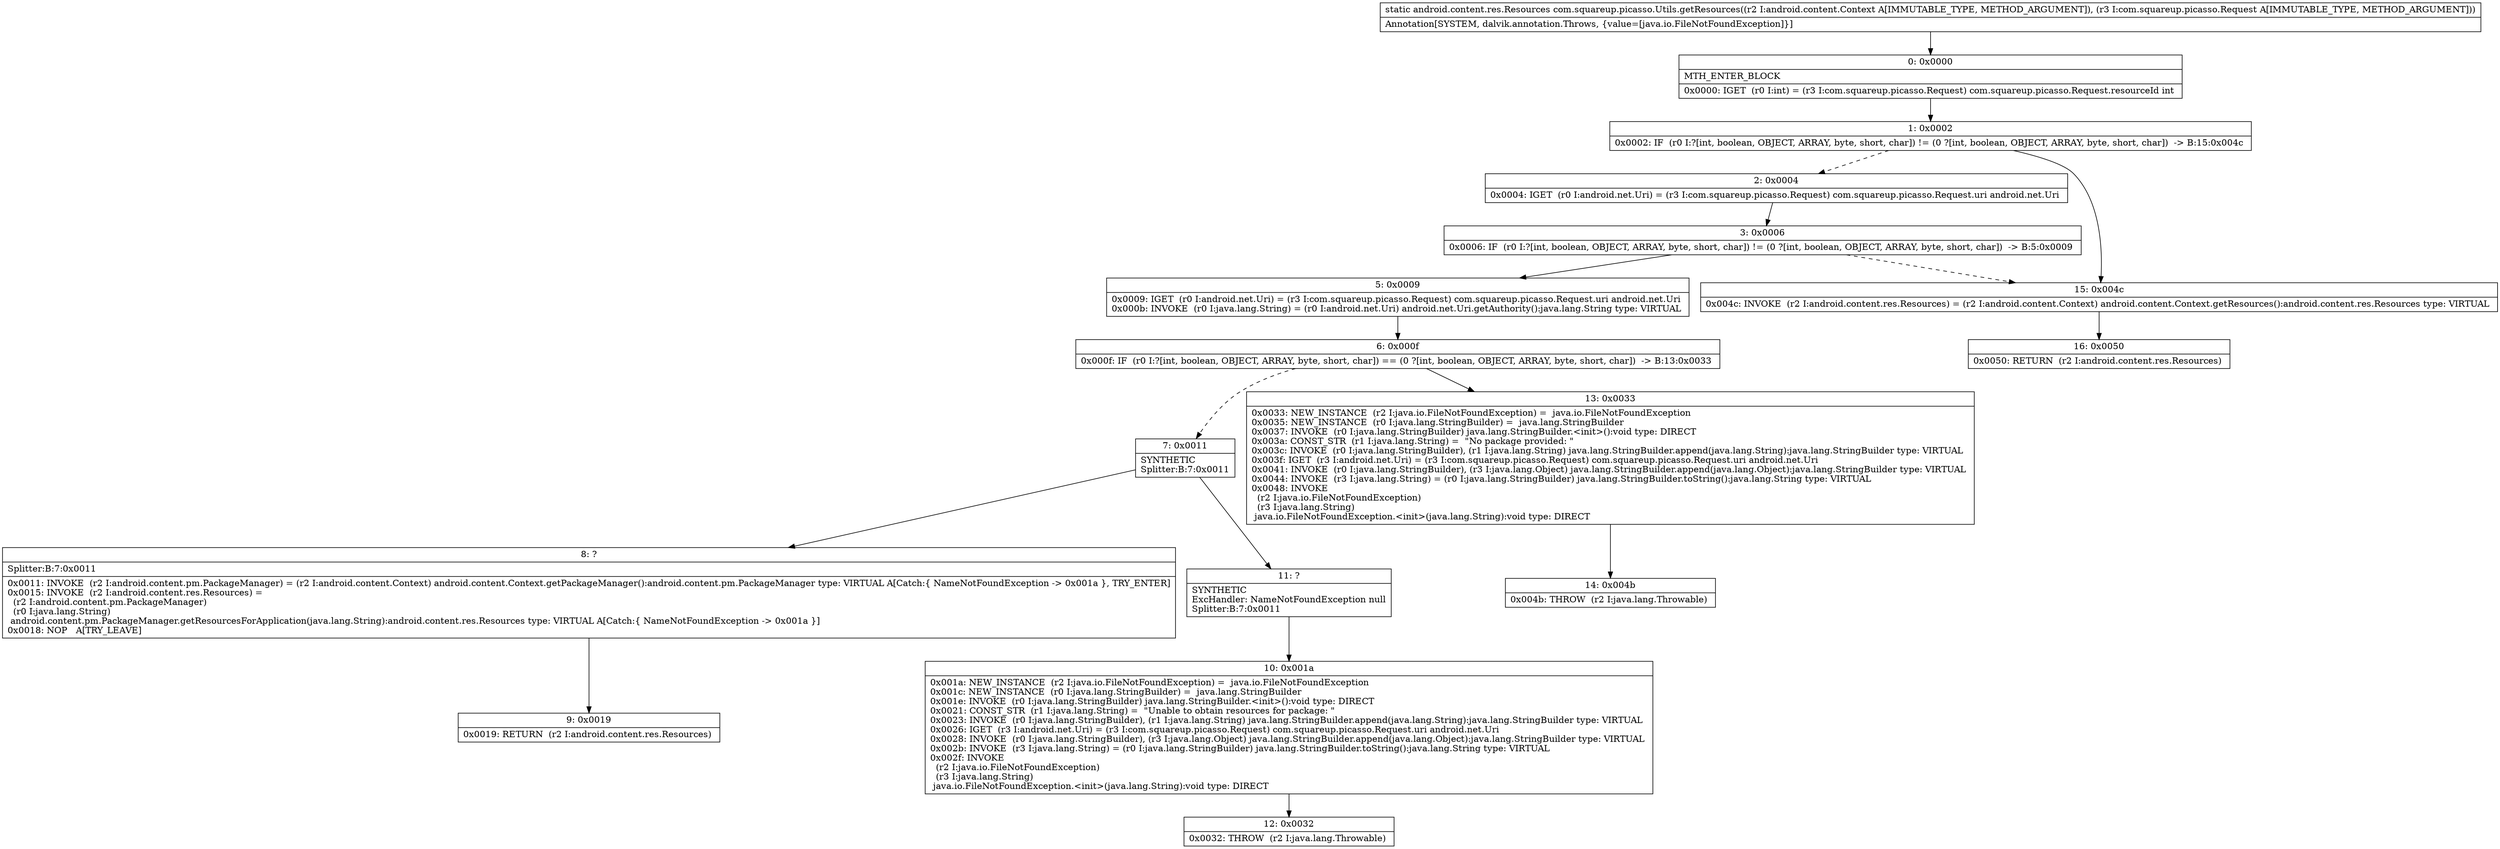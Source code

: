 digraph "CFG forcom.squareup.picasso.Utils.getResources(Landroid\/content\/Context;Lcom\/squareup\/picasso\/Request;)Landroid\/content\/res\/Resources;" {
Node_0 [shape=record,label="{0\:\ 0x0000|MTH_ENTER_BLOCK\l|0x0000: IGET  (r0 I:int) = (r3 I:com.squareup.picasso.Request) com.squareup.picasso.Request.resourceId int \l}"];
Node_1 [shape=record,label="{1\:\ 0x0002|0x0002: IF  (r0 I:?[int, boolean, OBJECT, ARRAY, byte, short, char]) != (0 ?[int, boolean, OBJECT, ARRAY, byte, short, char])  \-\> B:15:0x004c \l}"];
Node_2 [shape=record,label="{2\:\ 0x0004|0x0004: IGET  (r0 I:android.net.Uri) = (r3 I:com.squareup.picasso.Request) com.squareup.picasso.Request.uri android.net.Uri \l}"];
Node_3 [shape=record,label="{3\:\ 0x0006|0x0006: IF  (r0 I:?[int, boolean, OBJECT, ARRAY, byte, short, char]) != (0 ?[int, boolean, OBJECT, ARRAY, byte, short, char])  \-\> B:5:0x0009 \l}"];
Node_5 [shape=record,label="{5\:\ 0x0009|0x0009: IGET  (r0 I:android.net.Uri) = (r3 I:com.squareup.picasso.Request) com.squareup.picasso.Request.uri android.net.Uri \l0x000b: INVOKE  (r0 I:java.lang.String) = (r0 I:android.net.Uri) android.net.Uri.getAuthority():java.lang.String type: VIRTUAL \l}"];
Node_6 [shape=record,label="{6\:\ 0x000f|0x000f: IF  (r0 I:?[int, boolean, OBJECT, ARRAY, byte, short, char]) == (0 ?[int, boolean, OBJECT, ARRAY, byte, short, char])  \-\> B:13:0x0033 \l}"];
Node_7 [shape=record,label="{7\:\ 0x0011|SYNTHETIC\lSplitter:B:7:0x0011\l}"];
Node_8 [shape=record,label="{8\:\ ?|Splitter:B:7:0x0011\l|0x0011: INVOKE  (r2 I:android.content.pm.PackageManager) = (r2 I:android.content.Context) android.content.Context.getPackageManager():android.content.pm.PackageManager type: VIRTUAL A[Catch:\{ NameNotFoundException \-\> 0x001a \}, TRY_ENTER]\l0x0015: INVOKE  (r2 I:android.content.res.Resources) = \l  (r2 I:android.content.pm.PackageManager)\l  (r0 I:java.lang.String)\l android.content.pm.PackageManager.getResourcesForApplication(java.lang.String):android.content.res.Resources type: VIRTUAL A[Catch:\{ NameNotFoundException \-\> 0x001a \}]\l0x0018: NOP   A[TRY_LEAVE]\l}"];
Node_9 [shape=record,label="{9\:\ 0x0019|0x0019: RETURN  (r2 I:android.content.res.Resources) \l}"];
Node_10 [shape=record,label="{10\:\ 0x001a|0x001a: NEW_INSTANCE  (r2 I:java.io.FileNotFoundException) =  java.io.FileNotFoundException \l0x001c: NEW_INSTANCE  (r0 I:java.lang.StringBuilder) =  java.lang.StringBuilder \l0x001e: INVOKE  (r0 I:java.lang.StringBuilder) java.lang.StringBuilder.\<init\>():void type: DIRECT \l0x0021: CONST_STR  (r1 I:java.lang.String) =  \"Unable to obtain resources for package: \" \l0x0023: INVOKE  (r0 I:java.lang.StringBuilder), (r1 I:java.lang.String) java.lang.StringBuilder.append(java.lang.String):java.lang.StringBuilder type: VIRTUAL \l0x0026: IGET  (r3 I:android.net.Uri) = (r3 I:com.squareup.picasso.Request) com.squareup.picasso.Request.uri android.net.Uri \l0x0028: INVOKE  (r0 I:java.lang.StringBuilder), (r3 I:java.lang.Object) java.lang.StringBuilder.append(java.lang.Object):java.lang.StringBuilder type: VIRTUAL \l0x002b: INVOKE  (r3 I:java.lang.String) = (r0 I:java.lang.StringBuilder) java.lang.StringBuilder.toString():java.lang.String type: VIRTUAL \l0x002f: INVOKE  \l  (r2 I:java.io.FileNotFoundException)\l  (r3 I:java.lang.String)\l java.io.FileNotFoundException.\<init\>(java.lang.String):void type: DIRECT \l}"];
Node_11 [shape=record,label="{11\:\ ?|SYNTHETIC\lExcHandler: NameNotFoundException null\lSplitter:B:7:0x0011\l}"];
Node_12 [shape=record,label="{12\:\ 0x0032|0x0032: THROW  (r2 I:java.lang.Throwable) \l}"];
Node_13 [shape=record,label="{13\:\ 0x0033|0x0033: NEW_INSTANCE  (r2 I:java.io.FileNotFoundException) =  java.io.FileNotFoundException \l0x0035: NEW_INSTANCE  (r0 I:java.lang.StringBuilder) =  java.lang.StringBuilder \l0x0037: INVOKE  (r0 I:java.lang.StringBuilder) java.lang.StringBuilder.\<init\>():void type: DIRECT \l0x003a: CONST_STR  (r1 I:java.lang.String) =  \"No package provided: \" \l0x003c: INVOKE  (r0 I:java.lang.StringBuilder), (r1 I:java.lang.String) java.lang.StringBuilder.append(java.lang.String):java.lang.StringBuilder type: VIRTUAL \l0x003f: IGET  (r3 I:android.net.Uri) = (r3 I:com.squareup.picasso.Request) com.squareup.picasso.Request.uri android.net.Uri \l0x0041: INVOKE  (r0 I:java.lang.StringBuilder), (r3 I:java.lang.Object) java.lang.StringBuilder.append(java.lang.Object):java.lang.StringBuilder type: VIRTUAL \l0x0044: INVOKE  (r3 I:java.lang.String) = (r0 I:java.lang.StringBuilder) java.lang.StringBuilder.toString():java.lang.String type: VIRTUAL \l0x0048: INVOKE  \l  (r2 I:java.io.FileNotFoundException)\l  (r3 I:java.lang.String)\l java.io.FileNotFoundException.\<init\>(java.lang.String):void type: DIRECT \l}"];
Node_14 [shape=record,label="{14\:\ 0x004b|0x004b: THROW  (r2 I:java.lang.Throwable) \l}"];
Node_15 [shape=record,label="{15\:\ 0x004c|0x004c: INVOKE  (r2 I:android.content.res.Resources) = (r2 I:android.content.Context) android.content.Context.getResources():android.content.res.Resources type: VIRTUAL \l}"];
Node_16 [shape=record,label="{16\:\ 0x0050|0x0050: RETURN  (r2 I:android.content.res.Resources) \l}"];
MethodNode[shape=record,label="{static android.content.res.Resources com.squareup.picasso.Utils.getResources((r2 I:android.content.Context A[IMMUTABLE_TYPE, METHOD_ARGUMENT]), (r3 I:com.squareup.picasso.Request A[IMMUTABLE_TYPE, METHOD_ARGUMENT]))  | Annotation[SYSTEM, dalvik.annotation.Throws, \{value=[java.io.FileNotFoundException]\}]\l}"];
MethodNode -> Node_0;
Node_0 -> Node_1;
Node_1 -> Node_2[style=dashed];
Node_1 -> Node_15;
Node_2 -> Node_3;
Node_3 -> Node_5;
Node_3 -> Node_15[style=dashed];
Node_5 -> Node_6;
Node_6 -> Node_7[style=dashed];
Node_6 -> Node_13;
Node_7 -> Node_8;
Node_7 -> Node_11;
Node_8 -> Node_9;
Node_10 -> Node_12;
Node_11 -> Node_10;
Node_13 -> Node_14;
Node_15 -> Node_16;
}

